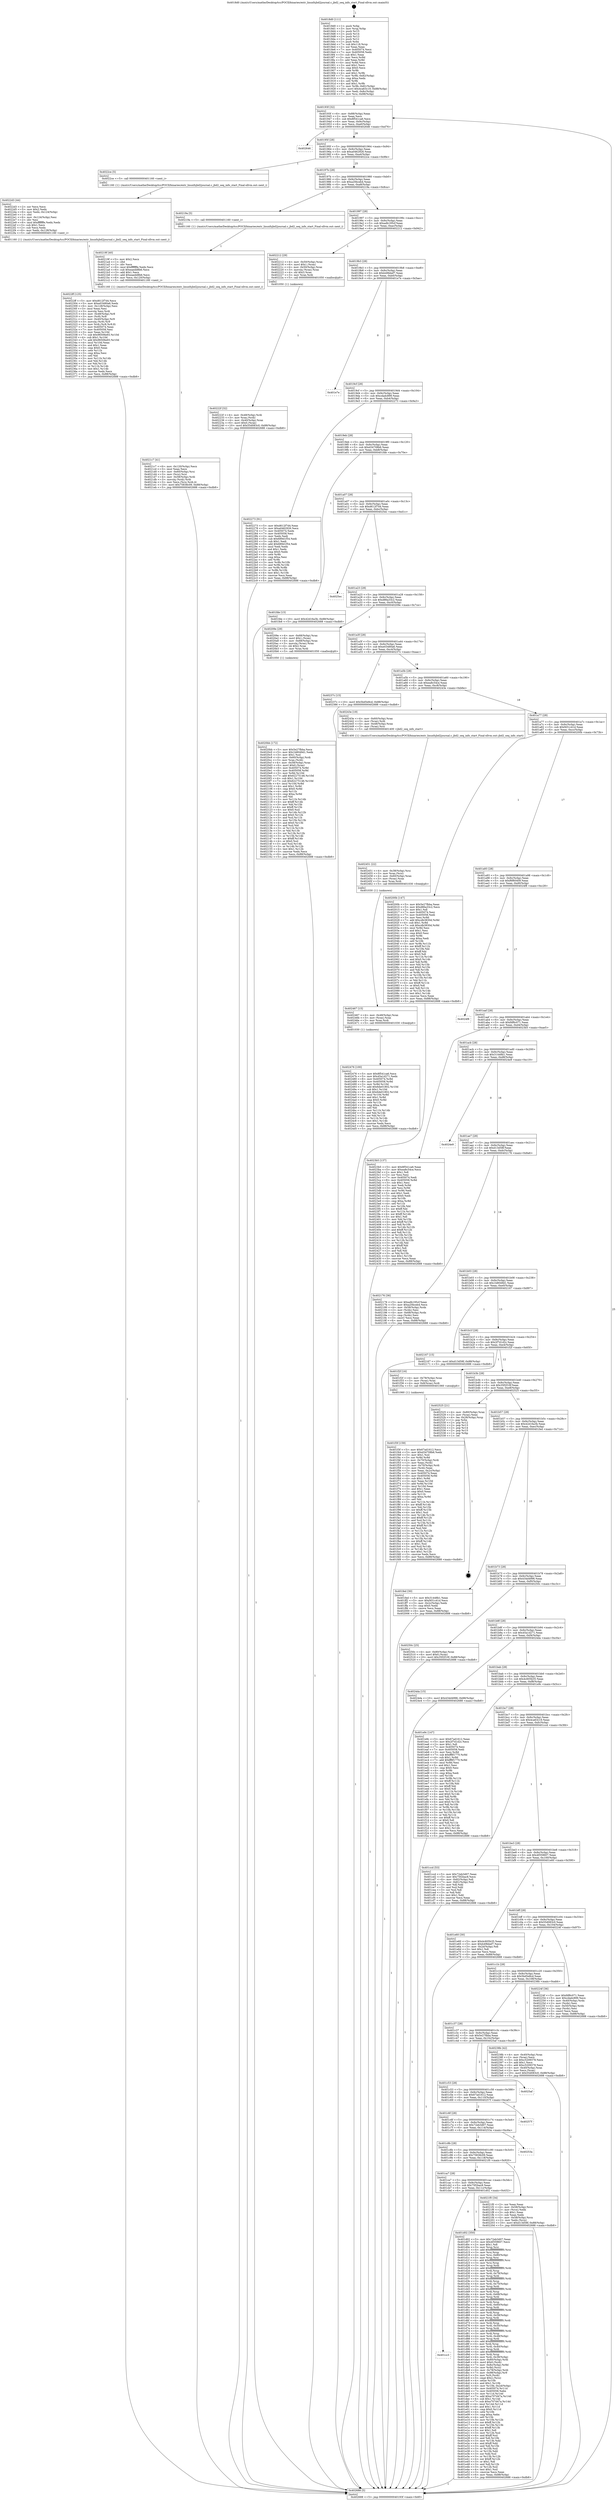 digraph "0x4018d0" {
  label = "0x4018d0 (/mnt/c/Users/mathe/Desktop/tcc/POCII/binaries/extr_linuxfsjbd2journal.c_jbd2_seq_info_start_Final-ollvm.out::main(0))"
  labelloc = "t"
  node[shape=record]

  Entry [label="",width=0.3,height=0.3,shape=circle,fillcolor=black,style=filled]
  "0x40193f" [label="{
     0x40193f [32]\l
     | [instrs]\l
     &nbsp;&nbsp;0x40193f \<+6\>: mov -0x88(%rbp),%eax\l
     &nbsp;&nbsp;0x401945 \<+2\>: mov %eax,%ecx\l
     &nbsp;&nbsp;0x401947 \<+6\>: sub $0x8f541ca6,%ecx\l
     &nbsp;&nbsp;0x40194d \<+6\>: mov %eax,-0x9c(%rbp)\l
     &nbsp;&nbsp;0x401953 \<+6\>: mov %ecx,-0xa0(%rbp)\l
     &nbsp;&nbsp;0x401959 \<+6\>: je 0000000000402646 \<main+0xd76\>\l
  }"]
  "0x402646" [label="{
     0x402646\l
  }", style=dashed]
  "0x40195f" [label="{
     0x40195f [28]\l
     | [instrs]\l
     &nbsp;&nbsp;0x40195f \<+5\>: jmp 0000000000401964 \<main+0x94\>\l
     &nbsp;&nbsp;0x401964 \<+6\>: mov -0x9c(%rbp),%eax\l
     &nbsp;&nbsp;0x40196a \<+5\>: sub $0xa0462926,%eax\l
     &nbsp;&nbsp;0x40196f \<+6\>: mov %eax,-0xa4(%rbp)\l
     &nbsp;&nbsp;0x401975 \<+6\>: je 00000000004022ce \<main+0x9fe\>\l
  }"]
  Exit [label="",width=0.3,height=0.3,shape=circle,fillcolor=black,style=filled,peripheries=2]
  "0x4022ce" [label="{
     0x4022ce [5]\l
     | [instrs]\l
     &nbsp;&nbsp;0x4022ce \<+5\>: call 0000000000401160 \<next_i\>\l
     | [calls]\l
     &nbsp;&nbsp;0x401160 \{1\} (/mnt/c/Users/mathe/Desktop/tcc/POCII/binaries/extr_linuxfsjbd2journal.c_jbd2_seq_info_start_Final-ollvm.out::next_i)\l
  }"]
  "0x40197b" [label="{
     0x40197b [28]\l
     | [instrs]\l
     &nbsp;&nbsp;0x40197b \<+5\>: jmp 0000000000401980 \<main+0xb0\>\l
     &nbsp;&nbsp;0x401980 \<+6\>: mov -0x9c(%rbp),%eax\l
     &nbsp;&nbsp;0x401986 \<+5\>: sub $0xa20bceb4,%eax\l
     &nbsp;&nbsp;0x40198b \<+6\>: mov %eax,-0xa8(%rbp)\l
     &nbsp;&nbsp;0x401991 \<+6\>: je 000000000040219a \<main+0x8ca\>\l
  }"]
  "0x402476" [label="{
     0x402476 [100]\l
     | [instrs]\l
     &nbsp;&nbsp;0x402476 \<+5\>: mov $0x8f541ca6,%ecx\l
     &nbsp;&nbsp;0x40247b \<+5\>: mov $0x45a1d271,%edx\l
     &nbsp;&nbsp;0x402480 \<+8\>: mov 0x405074,%r8d\l
     &nbsp;&nbsp;0x402488 \<+8\>: mov 0x405058,%r9d\l
     &nbsp;&nbsp;0x402490 \<+3\>: mov %r8d,%r10d\l
     &nbsp;&nbsp;0x402493 \<+7\>: add $0x6de01802,%r10d\l
     &nbsp;&nbsp;0x40249a \<+4\>: sub $0x1,%r10d\l
     &nbsp;&nbsp;0x40249e \<+7\>: sub $0x6de01802,%r10d\l
     &nbsp;&nbsp;0x4024a5 \<+4\>: imul %r10d,%r8d\l
     &nbsp;&nbsp;0x4024a9 \<+4\>: and $0x1,%r8d\l
     &nbsp;&nbsp;0x4024ad \<+4\>: cmp $0x0,%r8d\l
     &nbsp;&nbsp;0x4024b1 \<+4\>: sete %r11b\l
     &nbsp;&nbsp;0x4024b5 \<+4\>: cmp $0xa,%r9d\l
     &nbsp;&nbsp;0x4024b9 \<+3\>: setl %bl\l
     &nbsp;&nbsp;0x4024bc \<+3\>: mov %r11b,%r14b\l
     &nbsp;&nbsp;0x4024bf \<+3\>: and %bl,%r14b\l
     &nbsp;&nbsp;0x4024c2 \<+3\>: xor %bl,%r11b\l
     &nbsp;&nbsp;0x4024c5 \<+3\>: or %r11b,%r14b\l
     &nbsp;&nbsp;0x4024c8 \<+4\>: test $0x1,%r14b\l
     &nbsp;&nbsp;0x4024cc \<+3\>: cmovne %edx,%ecx\l
     &nbsp;&nbsp;0x4024cf \<+6\>: mov %ecx,-0x88(%rbp)\l
     &nbsp;&nbsp;0x4024d5 \<+5\>: jmp 0000000000402688 \<main+0xdb8\>\l
  }"]
  "0x40219a" [label="{
     0x40219a [5]\l
     | [instrs]\l
     &nbsp;&nbsp;0x40219a \<+5\>: call 0000000000401160 \<next_i\>\l
     | [calls]\l
     &nbsp;&nbsp;0x401160 \{1\} (/mnt/c/Users/mathe/Desktop/tcc/POCII/binaries/extr_linuxfsjbd2journal.c_jbd2_seq_info_start_Final-ollvm.out::next_i)\l
  }"]
  "0x401997" [label="{
     0x401997 [28]\l
     | [instrs]\l
     &nbsp;&nbsp;0x401997 \<+5\>: jmp 000000000040199c \<main+0xcc\>\l
     &nbsp;&nbsp;0x40199c \<+6\>: mov -0x9c(%rbp),%eax\l
     &nbsp;&nbsp;0x4019a2 \<+5\>: sub $0xadb195cf,%eax\l
     &nbsp;&nbsp;0x4019a7 \<+6\>: mov %eax,-0xac(%rbp)\l
     &nbsp;&nbsp;0x4019ad \<+6\>: je 0000000000402212 \<main+0x942\>\l
  }"]
  "0x402467" [label="{
     0x402467 [15]\l
     | [instrs]\l
     &nbsp;&nbsp;0x402467 \<+4\>: mov -0x48(%rbp),%rax\l
     &nbsp;&nbsp;0x40246b \<+3\>: mov (%rax),%rax\l
     &nbsp;&nbsp;0x40246e \<+3\>: mov %rax,%rdi\l
     &nbsp;&nbsp;0x402471 \<+5\>: call 0000000000401030 \<free@plt\>\l
     | [calls]\l
     &nbsp;&nbsp;0x401030 \{1\} (unknown)\l
  }"]
  "0x402212" [label="{
     0x402212 [29]\l
     | [instrs]\l
     &nbsp;&nbsp;0x402212 \<+4\>: mov -0x50(%rbp),%rax\l
     &nbsp;&nbsp;0x402216 \<+6\>: movl $0x1,(%rax)\l
     &nbsp;&nbsp;0x40221c \<+4\>: mov -0x50(%rbp),%rax\l
     &nbsp;&nbsp;0x402220 \<+3\>: movslq (%rax),%rax\l
     &nbsp;&nbsp;0x402223 \<+4\>: shl $0x3,%rax\l
     &nbsp;&nbsp;0x402227 \<+3\>: mov %rax,%rdi\l
     &nbsp;&nbsp;0x40222a \<+5\>: call 0000000000401050 \<malloc@plt\>\l
     | [calls]\l
     &nbsp;&nbsp;0x401050 \{1\} (unknown)\l
  }"]
  "0x4019b3" [label="{
     0x4019b3 [28]\l
     | [instrs]\l
     &nbsp;&nbsp;0x4019b3 \<+5\>: jmp 00000000004019b8 \<main+0xe8\>\l
     &nbsp;&nbsp;0x4019b8 \<+6\>: mov -0x9c(%rbp),%eax\l
     &nbsp;&nbsp;0x4019be \<+5\>: sub $0xb49bbef7,%eax\l
     &nbsp;&nbsp;0x4019c3 \<+6\>: mov %eax,-0xb0(%rbp)\l
     &nbsp;&nbsp;0x4019c9 \<+6\>: je 0000000000401e7e \<main+0x5ae\>\l
  }"]
  "0x402451" [label="{
     0x402451 [22]\l
     | [instrs]\l
     &nbsp;&nbsp;0x402451 \<+4\>: mov -0x38(%rbp),%rsi\l
     &nbsp;&nbsp;0x402455 \<+3\>: mov %rax,(%rsi)\l
     &nbsp;&nbsp;0x402458 \<+4\>: mov -0x60(%rbp),%rax\l
     &nbsp;&nbsp;0x40245c \<+3\>: mov (%rax),%rax\l
     &nbsp;&nbsp;0x40245f \<+3\>: mov %rax,%rdi\l
     &nbsp;&nbsp;0x402462 \<+5\>: call 0000000000401030 \<free@plt\>\l
     | [calls]\l
     &nbsp;&nbsp;0x401030 \{1\} (unknown)\l
  }"]
  "0x401e7e" [label="{
     0x401e7e\l
  }", style=dashed]
  "0x4019cf" [label="{
     0x4019cf [28]\l
     | [instrs]\l
     &nbsp;&nbsp;0x4019cf \<+5\>: jmp 00000000004019d4 \<main+0x104\>\l
     &nbsp;&nbsp;0x4019d4 \<+6\>: mov -0x9c(%rbp),%eax\l
     &nbsp;&nbsp;0x4019da \<+5\>: sub $0xcdadc899,%eax\l
     &nbsp;&nbsp;0x4019df \<+6\>: mov %eax,-0xb4(%rbp)\l
     &nbsp;&nbsp;0x4019e5 \<+6\>: je 0000000000402273 \<main+0x9a3\>\l
  }"]
  "0x4022ff" [label="{
     0x4022ff [125]\l
     | [instrs]\l
     &nbsp;&nbsp;0x4022ff \<+5\>: mov $0xd612f7d4,%ecx\l
     &nbsp;&nbsp;0x402304 \<+5\>: mov $0xe03480a6,%edx\l
     &nbsp;&nbsp;0x402309 \<+6\>: mov -0x128(%rbp),%esi\l
     &nbsp;&nbsp;0x40230f \<+3\>: imul %eax,%esi\l
     &nbsp;&nbsp;0x402312 \<+3\>: movslq %esi,%rdi\l
     &nbsp;&nbsp;0x402315 \<+4\>: mov -0x48(%rbp),%r8\l
     &nbsp;&nbsp;0x402319 \<+3\>: mov (%r8),%r8\l
     &nbsp;&nbsp;0x40231c \<+4\>: mov -0x40(%rbp),%r9\l
     &nbsp;&nbsp;0x402320 \<+3\>: movslq (%r9),%r9\l
     &nbsp;&nbsp;0x402323 \<+4\>: mov %rdi,(%r8,%r9,8)\l
     &nbsp;&nbsp;0x402327 \<+7\>: mov 0x405074,%eax\l
     &nbsp;&nbsp;0x40232e \<+7\>: mov 0x405058,%esi\l
     &nbsp;&nbsp;0x402335 \<+3\>: mov %eax,%r10d\l
     &nbsp;&nbsp;0x402338 \<+7\>: sub $0x96506e93,%r10d\l
     &nbsp;&nbsp;0x40233f \<+4\>: sub $0x1,%r10d\l
     &nbsp;&nbsp;0x402343 \<+7\>: add $0x96506e93,%r10d\l
     &nbsp;&nbsp;0x40234a \<+4\>: imul %r10d,%eax\l
     &nbsp;&nbsp;0x40234e \<+3\>: and $0x1,%eax\l
     &nbsp;&nbsp;0x402351 \<+3\>: cmp $0x0,%eax\l
     &nbsp;&nbsp;0x402354 \<+4\>: sete %r11b\l
     &nbsp;&nbsp;0x402358 \<+3\>: cmp $0xa,%esi\l
     &nbsp;&nbsp;0x40235b \<+3\>: setl %bl\l
     &nbsp;&nbsp;0x40235e \<+3\>: mov %r11b,%r14b\l
     &nbsp;&nbsp;0x402361 \<+3\>: and %bl,%r14b\l
     &nbsp;&nbsp;0x402364 \<+3\>: xor %bl,%r11b\l
     &nbsp;&nbsp;0x402367 \<+3\>: or %r11b,%r14b\l
     &nbsp;&nbsp;0x40236a \<+4\>: test $0x1,%r14b\l
     &nbsp;&nbsp;0x40236e \<+3\>: cmovne %edx,%ecx\l
     &nbsp;&nbsp;0x402371 \<+6\>: mov %ecx,-0x88(%rbp)\l
     &nbsp;&nbsp;0x402377 \<+5\>: jmp 0000000000402688 \<main+0xdb8\>\l
  }"]
  "0x402273" [label="{
     0x402273 [91]\l
     | [instrs]\l
     &nbsp;&nbsp;0x402273 \<+5\>: mov $0xd612f7d4,%eax\l
     &nbsp;&nbsp;0x402278 \<+5\>: mov $0xa0462926,%ecx\l
     &nbsp;&nbsp;0x40227d \<+7\>: mov 0x405074,%edx\l
     &nbsp;&nbsp;0x402284 \<+7\>: mov 0x405058,%esi\l
     &nbsp;&nbsp;0x40228b \<+2\>: mov %edx,%edi\l
     &nbsp;&nbsp;0x40228d \<+6\>: sub $0x689d1f54,%edi\l
     &nbsp;&nbsp;0x402293 \<+3\>: sub $0x1,%edi\l
     &nbsp;&nbsp;0x402296 \<+6\>: add $0x689d1f54,%edi\l
     &nbsp;&nbsp;0x40229c \<+3\>: imul %edi,%edx\l
     &nbsp;&nbsp;0x40229f \<+3\>: and $0x1,%edx\l
     &nbsp;&nbsp;0x4022a2 \<+3\>: cmp $0x0,%edx\l
     &nbsp;&nbsp;0x4022a5 \<+4\>: sete %r8b\l
     &nbsp;&nbsp;0x4022a9 \<+3\>: cmp $0xa,%esi\l
     &nbsp;&nbsp;0x4022ac \<+4\>: setl %r9b\l
     &nbsp;&nbsp;0x4022b0 \<+3\>: mov %r8b,%r10b\l
     &nbsp;&nbsp;0x4022b3 \<+3\>: and %r9b,%r10b\l
     &nbsp;&nbsp;0x4022b6 \<+3\>: xor %r9b,%r8b\l
     &nbsp;&nbsp;0x4022b9 \<+3\>: or %r8b,%r10b\l
     &nbsp;&nbsp;0x4022bc \<+4\>: test $0x1,%r10b\l
     &nbsp;&nbsp;0x4022c0 \<+3\>: cmovne %ecx,%eax\l
     &nbsp;&nbsp;0x4022c3 \<+6\>: mov %eax,-0x88(%rbp)\l
     &nbsp;&nbsp;0x4022c9 \<+5\>: jmp 0000000000402688 \<main+0xdb8\>\l
  }"]
  "0x4019eb" [label="{
     0x4019eb [28]\l
     | [instrs]\l
     &nbsp;&nbsp;0x4019eb \<+5\>: jmp 00000000004019f0 \<main+0x120\>\l
     &nbsp;&nbsp;0x4019f0 \<+6\>: mov -0x9c(%rbp),%eax\l
     &nbsp;&nbsp;0x4019f6 \<+5\>: sub $0xd34708b6,%eax\l
     &nbsp;&nbsp;0x4019fb \<+6\>: mov %eax,-0xb8(%rbp)\l
     &nbsp;&nbsp;0x401a01 \<+6\>: je 0000000000401fde \<main+0x70e\>\l
  }"]
  "0x4022d3" [label="{
     0x4022d3 [44]\l
     | [instrs]\l
     &nbsp;&nbsp;0x4022d3 \<+2\>: xor %ecx,%ecx\l
     &nbsp;&nbsp;0x4022d5 \<+5\>: mov $0x2,%edx\l
     &nbsp;&nbsp;0x4022da \<+6\>: mov %edx,-0x124(%rbp)\l
     &nbsp;&nbsp;0x4022e0 \<+1\>: cltd\l
     &nbsp;&nbsp;0x4022e1 \<+6\>: mov -0x124(%rbp),%esi\l
     &nbsp;&nbsp;0x4022e7 \<+2\>: idiv %esi\l
     &nbsp;&nbsp;0x4022e9 \<+6\>: imul $0xfffffffe,%edx,%edx\l
     &nbsp;&nbsp;0x4022ef \<+3\>: sub $0x1,%ecx\l
     &nbsp;&nbsp;0x4022f2 \<+2\>: sub %ecx,%edx\l
     &nbsp;&nbsp;0x4022f4 \<+6\>: mov %edx,-0x128(%rbp)\l
     &nbsp;&nbsp;0x4022fa \<+5\>: call 0000000000401160 \<next_i\>\l
     | [calls]\l
     &nbsp;&nbsp;0x401160 \{1\} (/mnt/c/Users/mathe/Desktop/tcc/POCII/binaries/extr_linuxfsjbd2journal.c_jbd2_seq_info_start_Final-ollvm.out::next_i)\l
  }"]
  "0x401fde" [label="{
     0x401fde [15]\l
     | [instrs]\l
     &nbsp;&nbsp;0x401fde \<+10\>: movl $0x42d16a3b,-0x88(%rbp)\l
     &nbsp;&nbsp;0x401fe8 \<+5\>: jmp 0000000000402688 \<main+0xdb8\>\l
  }"]
  "0x401a07" [label="{
     0x401a07 [28]\l
     | [instrs]\l
     &nbsp;&nbsp;0x401a07 \<+5\>: jmp 0000000000401a0c \<main+0x13c\>\l
     &nbsp;&nbsp;0x401a0c \<+6\>: mov -0x9c(%rbp),%eax\l
     &nbsp;&nbsp;0x401a12 \<+5\>: sub $0xd612f7d4,%eax\l
     &nbsp;&nbsp;0x401a17 \<+6\>: mov %eax,-0xbc(%rbp)\l
     &nbsp;&nbsp;0x401a1d \<+6\>: je 00000000004025ec \<main+0xd1c\>\l
  }"]
  "0x40222f" [label="{
     0x40222f [32]\l
     | [instrs]\l
     &nbsp;&nbsp;0x40222f \<+4\>: mov -0x48(%rbp),%rdi\l
     &nbsp;&nbsp;0x402233 \<+3\>: mov %rax,(%rdi)\l
     &nbsp;&nbsp;0x402236 \<+4\>: mov -0x40(%rbp),%rax\l
     &nbsp;&nbsp;0x40223a \<+6\>: movl $0x0,(%rax)\l
     &nbsp;&nbsp;0x402240 \<+10\>: movl $0x55d083c0,-0x88(%rbp)\l
     &nbsp;&nbsp;0x40224a \<+5\>: jmp 0000000000402688 \<main+0xdb8\>\l
  }"]
  "0x4025ec" [label="{
     0x4025ec\l
  }", style=dashed]
  "0x401a23" [label="{
     0x401a23 [28]\l
     | [instrs]\l
     &nbsp;&nbsp;0x401a23 \<+5\>: jmp 0000000000401a28 \<main+0x158\>\l
     &nbsp;&nbsp;0x401a28 \<+6\>: mov -0x9c(%rbp),%eax\l
     &nbsp;&nbsp;0x401a2e \<+5\>: sub $0xd86a33c2,%eax\l
     &nbsp;&nbsp;0x401a33 \<+6\>: mov %eax,-0xc0(%rbp)\l
     &nbsp;&nbsp;0x401a39 \<+6\>: je 000000000040209e \<main+0x7ce\>\l
  }"]
  "0x4021c7" [label="{
     0x4021c7 [41]\l
     | [instrs]\l
     &nbsp;&nbsp;0x4021c7 \<+6\>: mov -0x120(%rbp),%ecx\l
     &nbsp;&nbsp;0x4021cd \<+3\>: imul %eax,%ecx\l
     &nbsp;&nbsp;0x4021d0 \<+4\>: mov -0x60(%rbp),%rsi\l
     &nbsp;&nbsp;0x4021d4 \<+3\>: mov (%rsi),%rsi\l
     &nbsp;&nbsp;0x4021d7 \<+4\>: mov -0x58(%rbp),%rdi\l
     &nbsp;&nbsp;0x4021db \<+3\>: movslq (%rdi),%rdi\l
     &nbsp;&nbsp;0x4021de \<+3\>: mov %ecx,(%rsi,%rdi,4)\l
     &nbsp;&nbsp;0x4021e1 \<+10\>: movl $0x75838c09,-0x88(%rbp)\l
     &nbsp;&nbsp;0x4021eb \<+5\>: jmp 0000000000402688 \<main+0xdb8\>\l
  }"]
  "0x40209e" [label="{
     0x40209e [29]\l
     | [instrs]\l
     &nbsp;&nbsp;0x40209e \<+4\>: mov -0x68(%rbp),%rax\l
     &nbsp;&nbsp;0x4020a2 \<+6\>: movl $0x1,(%rax)\l
     &nbsp;&nbsp;0x4020a8 \<+4\>: mov -0x68(%rbp),%rax\l
     &nbsp;&nbsp;0x4020ac \<+3\>: movslq (%rax),%rax\l
     &nbsp;&nbsp;0x4020af \<+4\>: shl $0x2,%rax\l
     &nbsp;&nbsp;0x4020b3 \<+3\>: mov %rax,%rdi\l
     &nbsp;&nbsp;0x4020b6 \<+5\>: call 0000000000401050 \<malloc@plt\>\l
     | [calls]\l
     &nbsp;&nbsp;0x401050 \{1\} (unknown)\l
  }"]
  "0x401a3f" [label="{
     0x401a3f [28]\l
     | [instrs]\l
     &nbsp;&nbsp;0x401a3f \<+5\>: jmp 0000000000401a44 \<main+0x174\>\l
     &nbsp;&nbsp;0x401a44 \<+6\>: mov -0x9c(%rbp),%eax\l
     &nbsp;&nbsp;0x401a4a \<+5\>: sub $0xe03480a6,%eax\l
     &nbsp;&nbsp;0x401a4f \<+6\>: mov %eax,-0xc4(%rbp)\l
     &nbsp;&nbsp;0x401a55 \<+6\>: je 000000000040237c \<main+0xaac\>\l
  }"]
  "0x40219f" [label="{
     0x40219f [40]\l
     | [instrs]\l
     &nbsp;&nbsp;0x40219f \<+5\>: mov $0x2,%ecx\l
     &nbsp;&nbsp;0x4021a4 \<+1\>: cltd\l
     &nbsp;&nbsp;0x4021a5 \<+2\>: idiv %ecx\l
     &nbsp;&nbsp;0x4021a7 \<+6\>: imul $0xfffffffe,%edx,%ecx\l
     &nbsp;&nbsp;0x4021ad \<+6\>: sub $0xeaedd8b6,%ecx\l
     &nbsp;&nbsp;0x4021b3 \<+3\>: add $0x1,%ecx\l
     &nbsp;&nbsp;0x4021b6 \<+6\>: add $0xeaedd8b6,%ecx\l
     &nbsp;&nbsp;0x4021bc \<+6\>: mov %ecx,-0x120(%rbp)\l
     &nbsp;&nbsp;0x4021c2 \<+5\>: call 0000000000401160 \<next_i\>\l
     | [calls]\l
     &nbsp;&nbsp;0x401160 \{1\} (/mnt/c/Users/mathe/Desktop/tcc/POCII/binaries/extr_linuxfsjbd2journal.c_jbd2_seq_info_start_Final-ollvm.out::next_i)\l
  }"]
  "0x40237c" [label="{
     0x40237c [15]\l
     | [instrs]\l
     &nbsp;&nbsp;0x40237c \<+10\>: movl $0x5bd5e8cd,-0x88(%rbp)\l
     &nbsp;&nbsp;0x402386 \<+5\>: jmp 0000000000402688 \<main+0xdb8\>\l
  }"]
  "0x401a5b" [label="{
     0x401a5b [28]\l
     | [instrs]\l
     &nbsp;&nbsp;0x401a5b \<+5\>: jmp 0000000000401a60 \<main+0x190\>\l
     &nbsp;&nbsp;0x401a60 \<+6\>: mov -0x9c(%rbp),%eax\l
     &nbsp;&nbsp;0x401a66 \<+5\>: sub $0xea8c54ce,%eax\l
     &nbsp;&nbsp;0x401a6b \<+6\>: mov %eax,-0xc8(%rbp)\l
     &nbsp;&nbsp;0x401a71 \<+6\>: je 000000000040243e \<main+0xb6e\>\l
  }"]
  "0x4020bb" [label="{
     0x4020bb [172]\l
     | [instrs]\l
     &nbsp;&nbsp;0x4020bb \<+5\>: mov $0x5e27fbba,%ecx\l
     &nbsp;&nbsp;0x4020c0 \<+5\>: mov $0x1b8049d1,%edx\l
     &nbsp;&nbsp;0x4020c5 \<+3\>: mov $0x1,%sil\l
     &nbsp;&nbsp;0x4020c8 \<+4\>: mov -0x60(%rbp),%rdi\l
     &nbsp;&nbsp;0x4020cc \<+3\>: mov %rax,(%rdi)\l
     &nbsp;&nbsp;0x4020cf \<+4\>: mov -0x58(%rbp),%rax\l
     &nbsp;&nbsp;0x4020d3 \<+6\>: movl $0x0,(%rax)\l
     &nbsp;&nbsp;0x4020d9 \<+8\>: mov 0x405074,%r8d\l
     &nbsp;&nbsp;0x4020e1 \<+8\>: mov 0x405058,%r9d\l
     &nbsp;&nbsp;0x4020e9 \<+3\>: mov %r8d,%r10d\l
     &nbsp;&nbsp;0x4020ec \<+7\>: add $0x62275146,%r10d\l
     &nbsp;&nbsp;0x4020f3 \<+4\>: sub $0x1,%r10d\l
     &nbsp;&nbsp;0x4020f7 \<+7\>: sub $0x62275146,%r10d\l
     &nbsp;&nbsp;0x4020fe \<+4\>: imul %r10d,%r8d\l
     &nbsp;&nbsp;0x402102 \<+4\>: and $0x1,%r8d\l
     &nbsp;&nbsp;0x402106 \<+4\>: cmp $0x0,%r8d\l
     &nbsp;&nbsp;0x40210a \<+4\>: sete %r11b\l
     &nbsp;&nbsp;0x40210e \<+4\>: cmp $0xa,%r9d\l
     &nbsp;&nbsp;0x402112 \<+3\>: setl %bl\l
     &nbsp;&nbsp;0x402115 \<+3\>: mov %r11b,%r14b\l
     &nbsp;&nbsp;0x402118 \<+4\>: xor $0xff,%r14b\l
     &nbsp;&nbsp;0x40211c \<+3\>: mov %bl,%r15b\l
     &nbsp;&nbsp;0x40211f \<+4\>: xor $0xff,%r15b\l
     &nbsp;&nbsp;0x402123 \<+4\>: xor $0x0,%sil\l
     &nbsp;&nbsp;0x402127 \<+3\>: mov %r14b,%r12b\l
     &nbsp;&nbsp;0x40212a \<+4\>: and $0x0,%r12b\l
     &nbsp;&nbsp;0x40212e \<+3\>: and %sil,%r11b\l
     &nbsp;&nbsp;0x402131 \<+3\>: mov %r15b,%r13b\l
     &nbsp;&nbsp;0x402134 \<+4\>: and $0x0,%r13b\l
     &nbsp;&nbsp;0x402138 \<+3\>: and %sil,%bl\l
     &nbsp;&nbsp;0x40213b \<+3\>: or %r11b,%r12b\l
     &nbsp;&nbsp;0x40213e \<+3\>: or %bl,%r13b\l
     &nbsp;&nbsp;0x402141 \<+3\>: xor %r13b,%r12b\l
     &nbsp;&nbsp;0x402144 \<+3\>: or %r15b,%r14b\l
     &nbsp;&nbsp;0x402147 \<+4\>: xor $0xff,%r14b\l
     &nbsp;&nbsp;0x40214b \<+4\>: or $0x0,%sil\l
     &nbsp;&nbsp;0x40214f \<+3\>: and %sil,%r14b\l
     &nbsp;&nbsp;0x402152 \<+3\>: or %r14b,%r12b\l
     &nbsp;&nbsp;0x402155 \<+4\>: test $0x1,%r12b\l
     &nbsp;&nbsp;0x402159 \<+3\>: cmovne %edx,%ecx\l
     &nbsp;&nbsp;0x40215c \<+6\>: mov %ecx,-0x88(%rbp)\l
     &nbsp;&nbsp;0x402162 \<+5\>: jmp 0000000000402688 \<main+0xdb8\>\l
  }"]
  "0x40243e" [label="{
     0x40243e [19]\l
     | [instrs]\l
     &nbsp;&nbsp;0x40243e \<+4\>: mov -0x60(%rbp),%rax\l
     &nbsp;&nbsp;0x402442 \<+3\>: mov (%rax),%rdi\l
     &nbsp;&nbsp;0x402445 \<+4\>: mov -0x48(%rbp),%rax\l
     &nbsp;&nbsp;0x402449 \<+3\>: mov (%rax),%rsi\l
     &nbsp;&nbsp;0x40244c \<+5\>: call 0000000000401400 \<jbd2_seq_info_start\>\l
     | [calls]\l
     &nbsp;&nbsp;0x401400 \{1\} (/mnt/c/Users/mathe/Desktop/tcc/POCII/binaries/extr_linuxfsjbd2journal.c_jbd2_seq_info_start_Final-ollvm.out::jbd2_seq_info_start)\l
  }"]
  "0x401a77" [label="{
     0x401a77 [28]\l
     | [instrs]\l
     &nbsp;&nbsp;0x401a77 \<+5\>: jmp 0000000000401a7c \<main+0x1ac\>\l
     &nbsp;&nbsp;0x401a7c \<+6\>: mov -0x9c(%rbp),%eax\l
     &nbsp;&nbsp;0x401a82 \<+5\>: sub $0xf451c41d,%eax\l
     &nbsp;&nbsp;0x401a87 \<+6\>: mov %eax,-0xcc(%rbp)\l
     &nbsp;&nbsp;0x401a8d \<+6\>: je 000000000040200b \<main+0x73b\>\l
  }"]
  "0x401f3f" [label="{
     0x401f3f [159]\l
     | [instrs]\l
     &nbsp;&nbsp;0x401f3f \<+5\>: mov $0x67ad1612,%ecx\l
     &nbsp;&nbsp;0x401f44 \<+5\>: mov $0xd34708b6,%edx\l
     &nbsp;&nbsp;0x401f49 \<+3\>: mov $0x1,%sil\l
     &nbsp;&nbsp;0x401f4c \<+3\>: xor %r8d,%r8d\l
     &nbsp;&nbsp;0x401f4f \<+4\>: mov -0x70(%rbp),%rdi\l
     &nbsp;&nbsp;0x401f53 \<+2\>: mov %eax,(%rdi)\l
     &nbsp;&nbsp;0x401f55 \<+4\>: mov -0x70(%rbp),%rdi\l
     &nbsp;&nbsp;0x401f59 \<+2\>: mov (%rdi),%eax\l
     &nbsp;&nbsp;0x401f5b \<+3\>: mov %eax,-0x2c(%rbp)\l
     &nbsp;&nbsp;0x401f5e \<+7\>: mov 0x405074,%eax\l
     &nbsp;&nbsp;0x401f65 \<+8\>: mov 0x405058,%r9d\l
     &nbsp;&nbsp;0x401f6d \<+4\>: sub $0x1,%r8d\l
     &nbsp;&nbsp;0x401f71 \<+3\>: mov %eax,%r10d\l
     &nbsp;&nbsp;0x401f74 \<+3\>: add %r8d,%r10d\l
     &nbsp;&nbsp;0x401f77 \<+4\>: imul %r10d,%eax\l
     &nbsp;&nbsp;0x401f7b \<+3\>: and $0x1,%eax\l
     &nbsp;&nbsp;0x401f7e \<+3\>: cmp $0x0,%eax\l
     &nbsp;&nbsp;0x401f81 \<+4\>: sete %r11b\l
     &nbsp;&nbsp;0x401f85 \<+4\>: cmp $0xa,%r9d\l
     &nbsp;&nbsp;0x401f89 \<+3\>: setl %bl\l
     &nbsp;&nbsp;0x401f8c \<+3\>: mov %r11b,%r14b\l
     &nbsp;&nbsp;0x401f8f \<+4\>: xor $0xff,%r14b\l
     &nbsp;&nbsp;0x401f93 \<+3\>: mov %bl,%r15b\l
     &nbsp;&nbsp;0x401f96 \<+4\>: xor $0xff,%r15b\l
     &nbsp;&nbsp;0x401f9a \<+4\>: xor $0x1,%sil\l
     &nbsp;&nbsp;0x401f9e \<+3\>: mov %r14b,%r12b\l
     &nbsp;&nbsp;0x401fa1 \<+4\>: and $0xff,%r12b\l
     &nbsp;&nbsp;0x401fa5 \<+3\>: and %sil,%r11b\l
     &nbsp;&nbsp;0x401fa8 \<+3\>: mov %r15b,%r13b\l
     &nbsp;&nbsp;0x401fab \<+4\>: and $0xff,%r13b\l
     &nbsp;&nbsp;0x401faf \<+3\>: and %sil,%bl\l
     &nbsp;&nbsp;0x401fb2 \<+3\>: or %r11b,%r12b\l
     &nbsp;&nbsp;0x401fb5 \<+3\>: or %bl,%r13b\l
     &nbsp;&nbsp;0x401fb8 \<+3\>: xor %r13b,%r12b\l
     &nbsp;&nbsp;0x401fbb \<+3\>: or %r15b,%r14b\l
     &nbsp;&nbsp;0x401fbe \<+4\>: xor $0xff,%r14b\l
     &nbsp;&nbsp;0x401fc2 \<+4\>: or $0x1,%sil\l
     &nbsp;&nbsp;0x401fc6 \<+3\>: and %sil,%r14b\l
     &nbsp;&nbsp;0x401fc9 \<+3\>: or %r14b,%r12b\l
     &nbsp;&nbsp;0x401fcc \<+4\>: test $0x1,%r12b\l
     &nbsp;&nbsp;0x401fd0 \<+3\>: cmovne %edx,%ecx\l
     &nbsp;&nbsp;0x401fd3 \<+6\>: mov %ecx,-0x88(%rbp)\l
     &nbsp;&nbsp;0x401fd9 \<+5\>: jmp 0000000000402688 \<main+0xdb8\>\l
  }"]
  "0x40200b" [label="{
     0x40200b [147]\l
     | [instrs]\l
     &nbsp;&nbsp;0x40200b \<+5\>: mov $0x5e27fbba,%eax\l
     &nbsp;&nbsp;0x402010 \<+5\>: mov $0xd86a33c2,%ecx\l
     &nbsp;&nbsp;0x402015 \<+2\>: mov $0x1,%dl\l
     &nbsp;&nbsp;0x402017 \<+7\>: mov 0x405074,%esi\l
     &nbsp;&nbsp;0x40201e \<+7\>: mov 0x405058,%edi\l
     &nbsp;&nbsp;0x402025 \<+3\>: mov %esi,%r8d\l
     &nbsp;&nbsp;0x402028 \<+7\>: add $0xcdb3830d,%r8d\l
     &nbsp;&nbsp;0x40202f \<+4\>: sub $0x1,%r8d\l
     &nbsp;&nbsp;0x402033 \<+7\>: sub $0xcdb3830d,%r8d\l
     &nbsp;&nbsp;0x40203a \<+4\>: imul %r8d,%esi\l
     &nbsp;&nbsp;0x40203e \<+3\>: and $0x1,%esi\l
     &nbsp;&nbsp;0x402041 \<+3\>: cmp $0x0,%esi\l
     &nbsp;&nbsp;0x402044 \<+4\>: sete %r9b\l
     &nbsp;&nbsp;0x402048 \<+3\>: cmp $0xa,%edi\l
     &nbsp;&nbsp;0x40204b \<+4\>: setl %r10b\l
     &nbsp;&nbsp;0x40204f \<+3\>: mov %r9b,%r11b\l
     &nbsp;&nbsp;0x402052 \<+4\>: xor $0xff,%r11b\l
     &nbsp;&nbsp;0x402056 \<+3\>: mov %r10b,%bl\l
     &nbsp;&nbsp;0x402059 \<+3\>: xor $0xff,%bl\l
     &nbsp;&nbsp;0x40205c \<+3\>: xor $0x0,%dl\l
     &nbsp;&nbsp;0x40205f \<+3\>: mov %r11b,%r14b\l
     &nbsp;&nbsp;0x402062 \<+4\>: and $0x0,%r14b\l
     &nbsp;&nbsp;0x402066 \<+3\>: and %dl,%r9b\l
     &nbsp;&nbsp;0x402069 \<+3\>: mov %bl,%r15b\l
     &nbsp;&nbsp;0x40206c \<+4\>: and $0x0,%r15b\l
     &nbsp;&nbsp;0x402070 \<+3\>: and %dl,%r10b\l
     &nbsp;&nbsp;0x402073 \<+3\>: or %r9b,%r14b\l
     &nbsp;&nbsp;0x402076 \<+3\>: or %r10b,%r15b\l
     &nbsp;&nbsp;0x402079 \<+3\>: xor %r15b,%r14b\l
     &nbsp;&nbsp;0x40207c \<+3\>: or %bl,%r11b\l
     &nbsp;&nbsp;0x40207f \<+4\>: xor $0xff,%r11b\l
     &nbsp;&nbsp;0x402083 \<+3\>: or $0x0,%dl\l
     &nbsp;&nbsp;0x402086 \<+3\>: and %dl,%r11b\l
     &nbsp;&nbsp;0x402089 \<+3\>: or %r11b,%r14b\l
     &nbsp;&nbsp;0x40208c \<+4\>: test $0x1,%r14b\l
     &nbsp;&nbsp;0x402090 \<+3\>: cmovne %ecx,%eax\l
     &nbsp;&nbsp;0x402093 \<+6\>: mov %eax,-0x88(%rbp)\l
     &nbsp;&nbsp;0x402099 \<+5\>: jmp 0000000000402688 \<main+0xdb8\>\l
  }"]
  "0x401a93" [label="{
     0x401a93 [28]\l
     | [instrs]\l
     &nbsp;&nbsp;0x401a93 \<+5\>: jmp 0000000000401a98 \<main+0x1c8\>\l
     &nbsp;&nbsp;0x401a98 \<+6\>: mov -0x9c(%rbp),%eax\l
     &nbsp;&nbsp;0x401a9e \<+5\>: sub $0xf6f60409,%eax\l
     &nbsp;&nbsp;0x401aa3 \<+6\>: mov %eax,-0xd0(%rbp)\l
     &nbsp;&nbsp;0x401aa9 \<+6\>: je 00000000004024f8 \<main+0xc28\>\l
  }"]
  "0x401cc3" [label="{
     0x401cc3\l
  }", style=dashed]
  "0x4024f8" [label="{
     0x4024f8\l
  }", style=dashed]
  "0x401aaf" [label="{
     0x401aaf [28]\l
     | [instrs]\l
     &nbsp;&nbsp;0x401aaf \<+5\>: jmp 0000000000401ab4 \<main+0x1e4\>\l
     &nbsp;&nbsp;0x401ab4 \<+6\>: mov -0x9c(%rbp),%eax\l
     &nbsp;&nbsp;0x401aba \<+5\>: sub $0xfdf6c071,%eax\l
     &nbsp;&nbsp;0x401abf \<+6\>: mov %eax,-0xd4(%rbp)\l
     &nbsp;&nbsp;0x401ac5 \<+6\>: je 00000000004023b5 \<main+0xae5\>\l
  }"]
  "0x401d02" [label="{
     0x401d02 [350]\l
     | [instrs]\l
     &nbsp;&nbsp;0x401d02 \<+5\>: mov $0x72eb3d07,%eax\l
     &nbsp;&nbsp;0x401d07 \<+5\>: mov $0x4f359607,%ecx\l
     &nbsp;&nbsp;0x401d0c \<+2\>: mov $0x1,%dl\l
     &nbsp;&nbsp;0x401d0e \<+3\>: mov %rsp,%rsi\l
     &nbsp;&nbsp;0x401d11 \<+4\>: add $0xfffffffffffffff0,%rsi\l
     &nbsp;&nbsp;0x401d15 \<+3\>: mov %rsi,%rsp\l
     &nbsp;&nbsp;0x401d18 \<+4\>: mov %rsi,-0x80(%rbp)\l
     &nbsp;&nbsp;0x401d1c \<+3\>: mov %rsp,%rsi\l
     &nbsp;&nbsp;0x401d1f \<+4\>: add $0xfffffffffffffff0,%rsi\l
     &nbsp;&nbsp;0x401d23 \<+3\>: mov %rsi,%rsp\l
     &nbsp;&nbsp;0x401d26 \<+3\>: mov %rsp,%rdi\l
     &nbsp;&nbsp;0x401d29 \<+4\>: add $0xfffffffffffffff0,%rdi\l
     &nbsp;&nbsp;0x401d2d \<+3\>: mov %rdi,%rsp\l
     &nbsp;&nbsp;0x401d30 \<+4\>: mov %rdi,-0x78(%rbp)\l
     &nbsp;&nbsp;0x401d34 \<+3\>: mov %rsp,%rdi\l
     &nbsp;&nbsp;0x401d37 \<+4\>: add $0xfffffffffffffff0,%rdi\l
     &nbsp;&nbsp;0x401d3b \<+3\>: mov %rdi,%rsp\l
     &nbsp;&nbsp;0x401d3e \<+4\>: mov %rdi,-0x70(%rbp)\l
     &nbsp;&nbsp;0x401d42 \<+3\>: mov %rsp,%rdi\l
     &nbsp;&nbsp;0x401d45 \<+4\>: add $0xfffffffffffffff0,%rdi\l
     &nbsp;&nbsp;0x401d49 \<+3\>: mov %rdi,%rsp\l
     &nbsp;&nbsp;0x401d4c \<+4\>: mov %rdi,-0x68(%rbp)\l
     &nbsp;&nbsp;0x401d50 \<+3\>: mov %rsp,%rdi\l
     &nbsp;&nbsp;0x401d53 \<+4\>: add $0xfffffffffffffff0,%rdi\l
     &nbsp;&nbsp;0x401d57 \<+3\>: mov %rdi,%rsp\l
     &nbsp;&nbsp;0x401d5a \<+4\>: mov %rdi,-0x60(%rbp)\l
     &nbsp;&nbsp;0x401d5e \<+3\>: mov %rsp,%rdi\l
     &nbsp;&nbsp;0x401d61 \<+4\>: add $0xfffffffffffffff0,%rdi\l
     &nbsp;&nbsp;0x401d65 \<+3\>: mov %rdi,%rsp\l
     &nbsp;&nbsp;0x401d68 \<+4\>: mov %rdi,-0x58(%rbp)\l
     &nbsp;&nbsp;0x401d6c \<+3\>: mov %rsp,%rdi\l
     &nbsp;&nbsp;0x401d6f \<+4\>: add $0xfffffffffffffff0,%rdi\l
     &nbsp;&nbsp;0x401d73 \<+3\>: mov %rdi,%rsp\l
     &nbsp;&nbsp;0x401d76 \<+4\>: mov %rdi,-0x50(%rbp)\l
     &nbsp;&nbsp;0x401d7a \<+3\>: mov %rsp,%rdi\l
     &nbsp;&nbsp;0x401d7d \<+4\>: add $0xfffffffffffffff0,%rdi\l
     &nbsp;&nbsp;0x401d81 \<+3\>: mov %rdi,%rsp\l
     &nbsp;&nbsp;0x401d84 \<+4\>: mov %rdi,-0x48(%rbp)\l
     &nbsp;&nbsp;0x401d88 \<+3\>: mov %rsp,%rdi\l
     &nbsp;&nbsp;0x401d8b \<+4\>: add $0xfffffffffffffff0,%rdi\l
     &nbsp;&nbsp;0x401d8f \<+3\>: mov %rdi,%rsp\l
     &nbsp;&nbsp;0x401d92 \<+4\>: mov %rdi,-0x40(%rbp)\l
     &nbsp;&nbsp;0x401d96 \<+3\>: mov %rsp,%rdi\l
     &nbsp;&nbsp;0x401d99 \<+4\>: add $0xfffffffffffffff0,%rdi\l
     &nbsp;&nbsp;0x401d9d \<+3\>: mov %rdi,%rsp\l
     &nbsp;&nbsp;0x401da0 \<+4\>: mov %rdi,-0x38(%rbp)\l
     &nbsp;&nbsp;0x401da4 \<+4\>: mov -0x80(%rbp),%rdi\l
     &nbsp;&nbsp;0x401da8 \<+6\>: movl $0x0,(%rdi)\l
     &nbsp;&nbsp;0x401dae \<+7\>: mov -0x8c(%rbp),%r8d\l
     &nbsp;&nbsp;0x401db5 \<+3\>: mov %r8d,(%rsi)\l
     &nbsp;&nbsp;0x401db8 \<+4\>: mov -0x78(%rbp),%rdi\l
     &nbsp;&nbsp;0x401dbc \<+7\>: mov -0x98(%rbp),%r9\l
     &nbsp;&nbsp;0x401dc3 \<+3\>: mov %r9,(%rdi)\l
     &nbsp;&nbsp;0x401dc6 \<+3\>: cmpl $0x2,(%rsi)\l
     &nbsp;&nbsp;0x401dc9 \<+4\>: setne %r10b\l
     &nbsp;&nbsp;0x401dcd \<+4\>: and $0x1,%r10b\l
     &nbsp;&nbsp;0x401dd1 \<+4\>: mov %r10b,-0x2d(%rbp)\l
     &nbsp;&nbsp;0x401dd5 \<+8\>: mov 0x405074,%r11d\l
     &nbsp;&nbsp;0x401ddd \<+7\>: mov 0x405058,%ebx\l
     &nbsp;&nbsp;0x401de4 \<+3\>: mov %r11d,%r14d\l
     &nbsp;&nbsp;0x401de7 \<+7\>: add $0xa707d47a,%r14d\l
     &nbsp;&nbsp;0x401dee \<+4\>: sub $0x1,%r14d\l
     &nbsp;&nbsp;0x401df2 \<+7\>: sub $0xa707d47a,%r14d\l
     &nbsp;&nbsp;0x401df9 \<+4\>: imul %r14d,%r11d\l
     &nbsp;&nbsp;0x401dfd \<+4\>: and $0x1,%r11d\l
     &nbsp;&nbsp;0x401e01 \<+4\>: cmp $0x0,%r11d\l
     &nbsp;&nbsp;0x401e05 \<+4\>: sete %r10b\l
     &nbsp;&nbsp;0x401e09 \<+3\>: cmp $0xa,%ebx\l
     &nbsp;&nbsp;0x401e0c \<+4\>: setl %r15b\l
     &nbsp;&nbsp;0x401e10 \<+3\>: mov %r10b,%r12b\l
     &nbsp;&nbsp;0x401e13 \<+4\>: xor $0xff,%r12b\l
     &nbsp;&nbsp;0x401e17 \<+3\>: mov %r15b,%r13b\l
     &nbsp;&nbsp;0x401e1a \<+4\>: xor $0xff,%r13b\l
     &nbsp;&nbsp;0x401e1e \<+3\>: xor $0x1,%dl\l
     &nbsp;&nbsp;0x401e21 \<+3\>: mov %r12b,%sil\l
     &nbsp;&nbsp;0x401e24 \<+4\>: and $0xff,%sil\l
     &nbsp;&nbsp;0x401e28 \<+3\>: and %dl,%r10b\l
     &nbsp;&nbsp;0x401e2b \<+3\>: mov %r13b,%dil\l
     &nbsp;&nbsp;0x401e2e \<+4\>: and $0xff,%dil\l
     &nbsp;&nbsp;0x401e32 \<+3\>: and %dl,%r15b\l
     &nbsp;&nbsp;0x401e35 \<+3\>: or %r10b,%sil\l
     &nbsp;&nbsp;0x401e38 \<+3\>: or %r15b,%dil\l
     &nbsp;&nbsp;0x401e3b \<+3\>: xor %dil,%sil\l
     &nbsp;&nbsp;0x401e3e \<+3\>: or %r13b,%r12b\l
     &nbsp;&nbsp;0x401e41 \<+4\>: xor $0xff,%r12b\l
     &nbsp;&nbsp;0x401e45 \<+3\>: or $0x1,%dl\l
     &nbsp;&nbsp;0x401e48 \<+3\>: and %dl,%r12b\l
     &nbsp;&nbsp;0x401e4b \<+3\>: or %r12b,%sil\l
     &nbsp;&nbsp;0x401e4e \<+4\>: test $0x1,%sil\l
     &nbsp;&nbsp;0x401e52 \<+3\>: cmovne %ecx,%eax\l
     &nbsp;&nbsp;0x401e55 \<+6\>: mov %eax,-0x88(%rbp)\l
     &nbsp;&nbsp;0x401e5b \<+5\>: jmp 0000000000402688 \<main+0xdb8\>\l
  }"]
  "0x4023b5" [label="{
     0x4023b5 [137]\l
     | [instrs]\l
     &nbsp;&nbsp;0x4023b5 \<+5\>: mov $0x8f541ca6,%eax\l
     &nbsp;&nbsp;0x4023ba \<+5\>: mov $0xea8c54ce,%ecx\l
     &nbsp;&nbsp;0x4023bf \<+2\>: mov $0x1,%dl\l
     &nbsp;&nbsp;0x4023c1 \<+2\>: xor %esi,%esi\l
     &nbsp;&nbsp;0x4023c3 \<+7\>: mov 0x405074,%edi\l
     &nbsp;&nbsp;0x4023ca \<+8\>: mov 0x405058,%r8d\l
     &nbsp;&nbsp;0x4023d2 \<+3\>: sub $0x1,%esi\l
     &nbsp;&nbsp;0x4023d5 \<+3\>: mov %edi,%r9d\l
     &nbsp;&nbsp;0x4023d8 \<+3\>: add %esi,%r9d\l
     &nbsp;&nbsp;0x4023db \<+4\>: imul %r9d,%edi\l
     &nbsp;&nbsp;0x4023df \<+3\>: and $0x1,%edi\l
     &nbsp;&nbsp;0x4023e2 \<+3\>: cmp $0x0,%edi\l
     &nbsp;&nbsp;0x4023e5 \<+4\>: sete %r10b\l
     &nbsp;&nbsp;0x4023e9 \<+4\>: cmp $0xa,%r8d\l
     &nbsp;&nbsp;0x4023ed \<+4\>: setl %r11b\l
     &nbsp;&nbsp;0x4023f1 \<+3\>: mov %r10b,%bl\l
     &nbsp;&nbsp;0x4023f4 \<+3\>: xor $0xff,%bl\l
     &nbsp;&nbsp;0x4023f7 \<+3\>: mov %r11b,%r14b\l
     &nbsp;&nbsp;0x4023fa \<+4\>: xor $0xff,%r14b\l
     &nbsp;&nbsp;0x4023fe \<+3\>: xor $0x1,%dl\l
     &nbsp;&nbsp;0x402401 \<+3\>: mov %bl,%r15b\l
     &nbsp;&nbsp;0x402404 \<+4\>: and $0xff,%r15b\l
     &nbsp;&nbsp;0x402408 \<+3\>: and %dl,%r10b\l
     &nbsp;&nbsp;0x40240b \<+3\>: mov %r14b,%r12b\l
     &nbsp;&nbsp;0x40240e \<+4\>: and $0xff,%r12b\l
     &nbsp;&nbsp;0x402412 \<+3\>: and %dl,%r11b\l
     &nbsp;&nbsp;0x402415 \<+3\>: or %r10b,%r15b\l
     &nbsp;&nbsp;0x402418 \<+3\>: or %r11b,%r12b\l
     &nbsp;&nbsp;0x40241b \<+3\>: xor %r12b,%r15b\l
     &nbsp;&nbsp;0x40241e \<+3\>: or %r14b,%bl\l
     &nbsp;&nbsp;0x402421 \<+3\>: xor $0xff,%bl\l
     &nbsp;&nbsp;0x402424 \<+3\>: or $0x1,%dl\l
     &nbsp;&nbsp;0x402427 \<+2\>: and %dl,%bl\l
     &nbsp;&nbsp;0x402429 \<+3\>: or %bl,%r15b\l
     &nbsp;&nbsp;0x40242c \<+4\>: test $0x1,%r15b\l
     &nbsp;&nbsp;0x402430 \<+3\>: cmovne %ecx,%eax\l
     &nbsp;&nbsp;0x402433 \<+6\>: mov %eax,-0x88(%rbp)\l
     &nbsp;&nbsp;0x402439 \<+5\>: jmp 0000000000402688 \<main+0xdb8\>\l
  }"]
  "0x401acb" [label="{
     0x401acb [28]\l
     | [instrs]\l
     &nbsp;&nbsp;0x401acb \<+5\>: jmp 0000000000401ad0 \<main+0x200\>\l
     &nbsp;&nbsp;0x401ad0 \<+6\>: mov -0x9c(%rbp),%eax\l
     &nbsp;&nbsp;0x401ad6 \<+5\>: sub $0x31448b1,%eax\l
     &nbsp;&nbsp;0x401adb \<+6\>: mov %eax,-0xd8(%rbp)\l
     &nbsp;&nbsp;0x401ae1 \<+6\>: je 00000000004024e9 \<main+0xc19\>\l
  }"]
  "0x401ca7" [label="{
     0x401ca7 [28]\l
     | [instrs]\l
     &nbsp;&nbsp;0x401ca7 \<+5\>: jmp 0000000000401cac \<main+0x3dc\>\l
     &nbsp;&nbsp;0x401cac \<+6\>: mov -0x9c(%rbp),%eax\l
     &nbsp;&nbsp;0x401cb2 \<+5\>: sub $0x75f2bac8,%eax\l
     &nbsp;&nbsp;0x401cb7 \<+6\>: mov %eax,-0x11c(%rbp)\l
     &nbsp;&nbsp;0x401cbd \<+6\>: je 0000000000401d02 \<main+0x432\>\l
  }"]
  "0x4024e9" [label="{
     0x4024e9\l
  }", style=dashed]
  "0x401ae7" [label="{
     0x401ae7 [28]\l
     | [instrs]\l
     &nbsp;&nbsp;0x401ae7 \<+5\>: jmp 0000000000401aec \<main+0x21c\>\l
     &nbsp;&nbsp;0x401aec \<+6\>: mov -0x9c(%rbp),%eax\l
     &nbsp;&nbsp;0x401af2 \<+5\>: sub $0xd13d58f,%eax\l
     &nbsp;&nbsp;0x401af7 \<+6\>: mov %eax,-0xdc(%rbp)\l
     &nbsp;&nbsp;0x401afd \<+6\>: je 0000000000402176 \<main+0x8a6\>\l
  }"]
  "0x4021f0" [label="{
     0x4021f0 [34]\l
     | [instrs]\l
     &nbsp;&nbsp;0x4021f0 \<+2\>: xor %eax,%eax\l
     &nbsp;&nbsp;0x4021f2 \<+4\>: mov -0x58(%rbp),%rcx\l
     &nbsp;&nbsp;0x4021f6 \<+2\>: mov (%rcx),%edx\l
     &nbsp;&nbsp;0x4021f8 \<+3\>: sub $0x1,%eax\l
     &nbsp;&nbsp;0x4021fb \<+2\>: sub %eax,%edx\l
     &nbsp;&nbsp;0x4021fd \<+4\>: mov -0x58(%rbp),%rcx\l
     &nbsp;&nbsp;0x402201 \<+2\>: mov %edx,(%rcx)\l
     &nbsp;&nbsp;0x402203 \<+10\>: movl $0xd13d58f,-0x88(%rbp)\l
     &nbsp;&nbsp;0x40220d \<+5\>: jmp 0000000000402688 \<main+0xdb8\>\l
  }"]
  "0x402176" [label="{
     0x402176 [36]\l
     | [instrs]\l
     &nbsp;&nbsp;0x402176 \<+5\>: mov $0xadb195cf,%eax\l
     &nbsp;&nbsp;0x40217b \<+5\>: mov $0xa20bceb4,%ecx\l
     &nbsp;&nbsp;0x402180 \<+4\>: mov -0x58(%rbp),%rdx\l
     &nbsp;&nbsp;0x402184 \<+2\>: mov (%rdx),%esi\l
     &nbsp;&nbsp;0x402186 \<+4\>: mov -0x68(%rbp),%rdx\l
     &nbsp;&nbsp;0x40218a \<+2\>: cmp (%rdx),%esi\l
     &nbsp;&nbsp;0x40218c \<+3\>: cmovl %ecx,%eax\l
     &nbsp;&nbsp;0x40218f \<+6\>: mov %eax,-0x88(%rbp)\l
     &nbsp;&nbsp;0x402195 \<+5\>: jmp 0000000000402688 \<main+0xdb8\>\l
  }"]
  "0x401b03" [label="{
     0x401b03 [28]\l
     | [instrs]\l
     &nbsp;&nbsp;0x401b03 \<+5\>: jmp 0000000000401b08 \<main+0x238\>\l
     &nbsp;&nbsp;0x401b08 \<+6\>: mov -0x9c(%rbp),%eax\l
     &nbsp;&nbsp;0x401b0e \<+5\>: sub $0x1b8049d1,%eax\l
     &nbsp;&nbsp;0x401b13 \<+6\>: mov %eax,-0xe0(%rbp)\l
     &nbsp;&nbsp;0x401b19 \<+6\>: je 0000000000402167 \<main+0x897\>\l
  }"]
  "0x401c8b" [label="{
     0x401c8b [28]\l
     | [instrs]\l
     &nbsp;&nbsp;0x401c8b \<+5\>: jmp 0000000000401c90 \<main+0x3c0\>\l
     &nbsp;&nbsp;0x401c90 \<+6\>: mov -0x9c(%rbp),%eax\l
     &nbsp;&nbsp;0x401c96 \<+5\>: sub $0x75838c09,%eax\l
     &nbsp;&nbsp;0x401c9b \<+6\>: mov %eax,-0x118(%rbp)\l
     &nbsp;&nbsp;0x401ca1 \<+6\>: je 00000000004021f0 \<main+0x920\>\l
  }"]
  "0x402167" [label="{
     0x402167 [15]\l
     | [instrs]\l
     &nbsp;&nbsp;0x402167 \<+10\>: movl $0xd13d58f,-0x88(%rbp)\l
     &nbsp;&nbsp;0x402171 \<+5\>: jmp 0000000000402688 \<main+0xdb8\>\l
  }"]
  "0x401b1f" [label="{
     0x401b1f [28]\l
     | [instrs]\l
     &nbsp;&nbsp;0x401b1f \<+5\>: jmp 0000000000401b24 \<main+0x254\>\l
     &nbsp;&nbsp;0x401b24 \<+6\>: mov -0x9c(%rbp),%eax\l
     &nbsp;&nbsp;0x401b2a \<+5\>: sub $0x2f7d1d2c,%eax\l
     &nbsp;&nbsp;0x401b2f \<+6\>: mov %eax,-0xe4(%rbp)\l
     &nbsp;&nbsp;0x401b35 \<+6\>: je 0000000000401f2f \<main+0x65f\>\l
  }"]
  "0x40253a" [label="{
     0x40253a\l
  }", style=dashed]
  "0x401f2f" [label="{
     0x401f2f [16]\l
     | [instrs]\l
     &nbsp;&nbsp;0x401f2f \<+4\>: mov -0x78(%rbp),%rax\l
     &nbsp;&nbsp;0x401f33 \<+3\>: mov (%rax),%rax\l
     &nbsp;&nbsp;0x401f36 \<+4\>: mov 0x8(%rax),%rdi\l
     &nbsp;&nbsp;0x401f3a \<+5\>: call 0000000000401060 \<atoi@plt\>\l
     | [calls]\l
     &nbsp;&nbsp;0x401060 \{1\} (unknown)\l
  }"]
  "0x401b3b" [label="{
     0x401b3b [28]\l
     | [instrs]\l
     &nbsp;&nbsp;0x401b3b \<+5\>: jmp 0000000000401b40 \<main+0x270\>\l
     &nbsp;&nbsp;0x401b40 \<+6\>: mov -0x9c(%rbp),%eax\l
     &nbsp;&nbsp;0x401b46 \<+5\>: sub $0x35f2f10f,%eax\l
     &nbsp;&nbsp;0x401b4b \<+6\>: mov %eax,-0xe8(%rbp)\l
     &nbsp;&nbsp;0x401b51 \<+6\>: je 0000000000402525 \<main+0xc55\>\l
  }"]
  "0x401c6f" [label="{
     0x401c6f [28]\l
     | [instrs]\l
     &nbsp;&nbsp;0x401c6f \<+5\>: jmp 0000000000401c74 \<main+0x3a4\>\l
     &nbsp;&nbsp;0x401c74 \<+6\>: mov -0x9c(%rbp),%eax\l
     &nbsp;&nbsp;0x401c7a \<+5\>: sub $0x72eb3d07,%eax\l
     &nbsp;&nbsp;0x401c7f \<+6\>: mov %eax,-0x114(%rbp)\l
     &nbsp;&nbsp;0x401c85 \<+6\>: je 000000000040253a \<main+0xc6a\>\l
  }"]
  "0x402525" [label="{
     0x402525 [21]\l
     | [instrs]\l
     &nbsp;&nbsp;0x402525 \<+4\>: mov -0x80(%rbp),%rax\l
     &nbsp;&nbsp;0x402529 \<+2\>: mov (%rax),%eax\l
     &nbsp;&nbsp;0x40252b \<+4\>: lea -0x28(%rbp),%rsp\l
     &nbsp;&nbsp;0x40252f \<+1\>: pop %rbx\l
     &nbsp;&nbsp;0x402530 \<+2\>: pop %r12\l
     &nbsp;&nbsp;0x402532 \<+2\>: pop %r13\l
     &nbsp;&nbsp;0x402534 \<+2\>: pop %r14\l
     &nbsp;&nbsp;0x402536 \<+2\>: pop %r15\l
     &nbsp;&nbsp;0x402538 \<+1\>: pop %rbp\l
     &nbsp;&nbsp;0x402539 \<+1\>: ret\l
  }"]
  "0x401b57" [label="{
     0x401b57 [28]\l
     | [instrs]\l
     &nbsp;&nbsp;0x401b57 \<+5\>: jmp 0000000000401b5c \<main+0x28c\>\l
     &nbsp;&nbsp;0x401b5c \<+6\>: mov -0x9c(%rbp),%eax\l
     &nbsp;&nbsp;0x401b62 \<+5\>: sub $0x42d16a3b,%eax\l
     &nbsp;&nbsp;0x401b67 \<+6\>: mov %eax,-0xec(%rbp)\l
     &nbsp;&nbsp;0x401b6d \<+6\>: je 0000000000401fed \<main+0x71d\>\l
  }"]
  "0x40257f" [label="{
     0x40257f\l
  }", style=dashed]
  "0x401fed" [label="{
     0x401fed [30]\l
     | [instrs]\l
     &nbsp;&nbsp;0x401fed \<+5\>: mov $0x31448b1,%eax\l
     &nbsp;&nbsp;0x401ff2 \<+5\>: mov $0xf451c41d,%ecx\l
     &nbsp;&nbsp;0x401ff7 \<+3\>: mov -0x2c(%rbp),%edx\l
     &nbsp;&nbsp;0x401ffa \<+3\>: cmp $0x0,%edx\l
     &nbsp;&nbsp;0x401ffd \<+3\>: cmove %ecx,%eax\l
     &nbsp;&nbsp;0x402000 \<+6\>: mov %eax,-0x88(%rbp)\l
     &nbsp;&nbsp;0x402006 \<+5\>: jmp 0000000000402688 \<main+0xdb8\>\l
  }"]
  "0x401b73" [label="{
     0x401b73 [28]\l
     | [instrs]\l
     &nbsp;&nbsp;0x401b73 \<+5\>: jmp 0000000000401b78 \<main+0x2a8\>\l
     &nbsp;&nbsp;0x401b78 \<+6\>: mov -0x9c(%rbp),%eax\l
     &nbsp;&nbsp;0x401b7e \<+5\>: sub $0x434d4996,%eax\l
     &nbsp;&nbsp;0x401b83 \<+6\>: mov %eax,-0xf0(%rbp)\l
     &nbsp;&nbsp;0x401b89 \<+6\>: je 000000000040250c \<main+0xc3c\>\l
  }"]
  "0x401c53" [label="{
     0x401c53 [28]\l
     | [instrs]\l
     &nbsp;&nbsp;0x401c53 \<+5\>: jmp 0000000000401c58 \<main+0x388\>\l
     &nbsp;&nbsp;0x401c58 \<+6\>: mov -0x9c(%rbp),%eax\l
     &nbsp;&nbsp;0x401c5e \<+5\>: sub $0x67ad1612,%eax\l
     &nbsp;&nbsp;0x401c63 \<+6\>: mov %eax,-0x110(%rbp)\l
     &nbsp;&nbsp;0x401c69 \<+6\>: je 000000000040257f \<main+0xcaf\>\l
  }"]
  "0x40250c" [label="{
     0x40250c [25]\l
     | [instrs]\l
     &nbsp;&nbsp;0x40250c \<+4\>: mov -0x80(%rbp),%rax\l
     &nbsp;&nbsp;0x402510 \<+6\>: movl $0x0,(%rax)\l
     &nbsp;&nbsp;0x402516 \<+10\>: movl $0x35f2f10f,-0x88(%rbp)\l
     &nbsp;&nbsp;0x402520 \<+5\>: jmp 0000000000402688 \<main+0xdb8\>\l
  }"]
  "0x401b8f" [label="{
     0x401b8f [28]\l
     | [instrs]\l
     &nbsp;&nbsp;0x401b8f \<+5\>: jmp 0000000000401b94 \<main+0x2c4\>\l
     &nbsp;&nbsp;0x401b94 \<+6\>: mov -0x9c(%rbp),%eax\l
     &nbsp;&nbsp;0x401b9a \<+5\>: sub $0x45a1d271,%eax\l
     &nbsp;&nbsp;0x401b9f \<+6\>: mov %eax,-0xf4(%rbp)\l
     &nbsp;&nbsp;0x401ba5 \<+6\>: je 00000000004024da \<main+0xc0a\>\l
  }"]
  "0x4025af" [label="{
     0x4025af\l
  }", style=dashed]
  "0x4024da" [label="{
     0x4024da [15]\l
     | [instrs]\l
     &nbsp;&nbsp;0x4024da \<+10\>: movl $0x434d4996,-0x88(%rbp)\l
     &nbsp;&nbsp;0x4024e4 \<+5\>: jmp 0000000000402688 \<main+0xdb8\>\l
  }"]
  "0x401bab" [label="{
     0x401bab [28]\l
     | [instrs]\l
     &nbsp;&nbsp;0x401bab \<+5\>: jmp 0000000000401bb0 \<main+0x2e0\>\l
     &nbsp;&nbsp;0x401bb0 \<+6\>: mov -0x9c(%rbp),%eax\l
     &nbsp;&nbsp;0x401bb6 \<+5\>: sub $0x4c605b35,%eax\l
     &nbsp;&nbsp;0x401bbb \<+6\>: mov %eax,-0xf8(%rbp)\l
     &nbsp;&nbsp;0x401bc1 \<+6\>: je 0000000000401e9c \<main+0x5cc\>\l
  }"]
  "0x401c37" [label="{
     0x401c37 [28]\l
     | [instrs]\l
     &nbsp;&nbsp;0x401c37 \<+5\>: jmp 0000000000401c3c \<main+0x36c\>\l
     &nbsp;&nbsp;0x401c3c \<+6\>: mov -0x9c(%rbp),%eax\l
     &nbsp;&nbsp;0x401c42 \<+5\>: sub $0x5e27fbba,%eax\l
     &nbsp;&nbsp;0x401c47 \<+6\>: mov %eax,-0x10c(%rbp)\l
     &nbsp;&nbsp;0x401c4d \<+6\>: je 00000000004025af \<main+0xcdf\>\l
  }"]
  "0x401e9c" [label="{
     0x401e9c [147]\l
     | [instrs]\l
     &nbsp;&nbsp;0x401e9c \<+5\>: mov $0x67ad1612,%eax\l
     &nbsp;&nbsp;0x401ea1 \<+5\>: mov $0x2f7d1d2c,%ecx\l
     &nbsp;&nbsp;0x401ea6 \<+2\>: mov $0x1,%dl\l
     &nbsp;&nbsp;0x401ea8 \<+7\>: mov 0x405074,%esi\l
     &nbsp;&nbsp;0x401eaf \<+7\>: mov 0x405058,%edi\l
     &nbsp;&nbsp;0x401eb6 \<+3\>: mov %esi,%r8d\l
     &nbsp;&nbsp;0x401eb9 \<+7\>: sub $0xff8f1770,%r8d\l
     &nbsp;&nbsp;0x401ec0 \<+4\>: sub $0x1,%r8d\l
     &nbsp;&nbsp;0x401ec4 \<+7\>: add $0xff8f1770,%r8d\l
     &nbsp;&nbsp;0x401ecb \<+4\>: imul %r8d,%esi\l
     &nbsp;&nbsp;0x401ecf \<+3\>: and $0x1,%esi\l
     &nbsp;&nbsp;0x401ed2 \<+3\>: cmp $0x0,%esi\l
     &nbsp;&nbsp;0x401ed5 \<+4\>: sete %r9b\l
     &nbsp;&nbsp;0x401ed9 \<+3\>: cmp $0xa,%edi\l
     &nbsp;&nbsp;0x401edc \<+4\>: setl %r10b\l
     &nbsp;&nbsp;0x401ee0 \<+3\>: mov %r9b,%r11b\l
     &nbsp;&nbsp;0x401ee3 \<+4\>: xor $0xff,%r11b\l
     &nbsp;&nbsp;0x401ee7 \<+3\>: mov %r10b,%bl\l
     &nbsp;&nbsp;0x401eea \<+3\>: xor $0xff,%bl\l
     &nbsp;&nbsp;0x401eed \<+3\>: xor $0x0,%dl\l
     &nbsp;&nbsp;0x401ef0 \<+3\>: mov %r11b,%r14b\l
     &nbsp;&nbsp;0x401ef3 \<+4\>: and $0x0,%r14b\l
     &nbsp;&nbsp;0x401ef7 \<+3\>: and %dl,%r9b\l
     &nbsp;&nbsp;0x401efa \<+3\>: mov %bl,%r15b\l
     &nbsp;&nbsp;0x401efd \<+4\>: and $0x0,%r15b\l
     &nbsp;&nbsp;0x401f01 \<+3\>: and %dl,%r10b\l
     &nbsp;&nbsp;0x401f04 \<+3\>: or %r9b,%r14b\l
     &nbsp;&nbsp;0x401f07 \<+3\>: or %r10b,%r15b\l
     &nbsp;&nbsp;0x401f0a \<+3\>: xor %r15b,%r14b\l
     &nbsp;&nbsp;0x401f0d \<+3\>: or %bl,%r11b\l
     &nbsp;&nbsp;0x401f10 \<+4\>: xor $0xff,%r11b\l
     &nbsp;&nbsp;0x401f14 \<+3\>: or $0x0,%dl\l
     &nbsp;&nbsp;0x401f17 \<+3\>: and %dl,%r11b\l
     &nbsp;&nbsp;0x401f1a \<+3\>: or %r11b,%r14b\l
     &nbsp;&nbsp;0x401f1d \<+4\>: test $0x1,%r14b\l
     &nbsp;&nbsp;0x401f21 \<+3\>: cmovne %ecx,%eax\l
     &nbsp;&nbsp;0x401f24 \<+6\>: mov %eax,-0x88(%rbp)\l
     &nbsp;&nbsp;0x401f2a \<+5\>: jmp 0000000000402688 \<main+0xdb8\>\l
  }"]
  "0x401bc7" [label="{
     0x401bc7 [28]\l
     | [instrs]\l
     &nbsp;&nbsp;0x401bc7 \<+5\>: jmp 0000000000401bcc \<main+0x2fc\>\l
     &nbsp;&nbsp;0x401bcc \<+6\>: mov -0x9c(%rbp),%eax\l
     &nbsp;&nbsp;0x401bd2 \<+5\>: sub $0x4ca63c19,%eax\l
     &nbsp;&nbsp;0x401bd7 \<+6\>: mov %eax,-0xfc(%rbp)\l
     &nbsp;&nbsp;0x401bdd \<+6\>: je 0000000000401ccd \<main+0x3fd\>\l
  }"]
  "0x40238b" [label="{
     0x40238b [42]\l
     | [instrs]\l
     &nbsp;&nbsp;0x40238b \<+4\>: mov -0x40(%rbp),%rax\l
     &nbsp;&nbsp;0x40238f \<+2\>: mov (%rax),%ecx\l
     &nbsp;&nbsp;0x402391 \<+6\>: sub $0xc5209378,%ecx\l
     &nbsp;&nbsp;0x402397 \<+3\>: add $0x1,%ecx\l
     &nbsp;&nbsp;0x40239a \<+6\>: add $0xc5209378,%ecx\l
     &nbsp;&nbsp;0x4023a0 \<+4\>: mov -0x40(%rbp),%rax\l
     &nbsp;&nbsp;0x4023a4 \<+2\>: mov %ecx,(%rax)\l
     &nbsp;&nbsp;0x4023a6 \<+10\>: movl $0x55d083c0,-0x88(%rbp)\l
     &nbsp;&nbsp;0x4023b0 \<+5\>: jmp 0000000000402688 \<main+0xdb8\>\l
  }"]
  "0x401ccd" [label="{
     0x401ccd [53]\l
     | [instrs]\l
     &nbsp;&nbsp;0x401ccd \<+5\>: mov $0x72eb3d07,%eax\l
     &nbsp;&nbsp;0x401cd2 \<+5\>: mov $0x75f2bac8,%ecx\l
     &nbsp;&nbsp;0x401cd7 \<+6\>: mov -0x82(%rbp),%dl\l
     &nbsp;&nbsp;0x401cdd \<+7\>: mov -0x81(%rbp),%sil\l
     &nbsp;&nbsp;0x401ce4 \<+3\>: mov %dl,%dil\l
     &nbsp;&nbsp;0x401ce7 \<+3\>: and %sil,%dil\l
     &nbsp;&nbsp;0x401cea \<+3\>: xor %sil,%dl\l
     &nbsp;&nbsp;0x401ced \<+3\>: or %dl,%dil\l
     &nbsp;&nbsp;0x401cf0 \<+4\>: test $0x1,%dil\l
     &nbsp;&nbsp;0x401cf4 \<+3\>: cmovne %ecx,%eax\l
     &nbsp;&nbsp;0x401cf7 \<+6\>: mov %eax,-0x88(%rbp)\l
     &nbsp;&nbsp;0x401cfd \<+5\>: jmp 0000000000402688 \<main+0xdb8\>\l
  }"]
  "0x401be3" [label="{
     0x401be3 [28]\l
     | [instrs]\l
     &nbsp;&nbsp;0x401be3 \<+5\>: jmp 0000000000401be8 \<main+0x318\>\l
     &nbsp;&nbsp;0x401be8 \<+6\>: mov -0x9c(%rbp),%eax\l
     &nbsp;&nbsp;0x401bee \<+5\>: sub $0x4f359607,%eax\l
     &nbsp;&nbsp;0x401bf3 \<+6\>: mov %eax,-0x100(%rbp)\l
     &nbsp;&nbsp;0x401bf9 \<+6\>: je 0000000000401e60 \<main+0x590\>\l
  }"]
  "0x402688" [label="{
     0x402688 [5]\l
     | [instrs]\l
     &nbsp;&nbsp;0x402688 \<+5\>: jmp 000000000040193f \<main+0x6f\>\l
  }"]
  "0x4018d0" [label="{
     0x4018d0 [111]\l
     | [instrs]\l
     &nbsp;&nbsp;0x4018d0 \<+1\>: push %rbp\l
     &nbsp;&nbsp;0x4018d1 \<+3\>: mov %rsp,%rbp\l
     &nbsp;&nbsp;0x4018d4 \<+2\>: push %r15\l
     &nbsp;&nbsp;0x4018d6 \<+2\>: push %r14\l
     &nbsp;&nbsp;0x4018d8 \<+2\>: push %r13\l
     &nbsp;&nbsp;0x4018da \<+2\>: push %r12\l
     &nbsp;&nbsp;0x4018dc \<+1\>: push %rbx\l
     &nbsp;&nbsp;0x4018dd \<+7\>: sub $0x118,%rsp\l
     &nbsp;&nbsp;0x4018e4 \<+2\>: xor %eax,%eax\l
     &nbsp;&nbsp;0x4018e6 \<+7\>: mov 0x405074,%ecx\l
     &nbsp;&nbsp;0x4018ed \<+7\>: mov 0x405058,%edx\l
     &nbsp;&nbsp;0x4018f4 \<+3\>: sub $0x1,%eax\l
     &nbsp;&nbsp;0x4018f7 \<+3\>: mov %ecx,%r8d\l
     &nbsp;&nbsp;0x4018fa \<+3\>: add %eax,%r8d\l
     &nbsp;&nbsp;0x4018fd \<+4\>: imul %r8d,%ecx\l
     &nbsp;&nbsp;0x401901 \<+3\>: and $0x1,%ecx\l
     &nbsp;&nbsp;0x401904 \<+3\>: cmp $0x0,%ecx\l
     &nbsp;&nbsp;0x401907 \<+4\>: sete %r9b\l
     &nbsp;&nbsp;0x40190b \<+4\>: and $0x1,%r9b\l
     &nbsp;&nbsp;0x40190f \<+7\>: mov %r9b,-0x82(%rbp)\l
     &nbsp;&nbsp;0x401916 \<+3\>: cmp $0xa,%edx\l
     &nbsp;&nbsp;0x401919 \<+4\>: setl %r9b\l
     &nbsp;&nbsp;0x40191d \<+4\>: and $0x1,%r9b\l
     &nbsp;&nbsp;0x401921 \<+7\>: mov %r9b,-0x81(%rbp)\l
     &nbsp;&nbsp;0x401928 \<+10\>: movl $0x4ca63c19,-0x88(%rbp)\l
     &nbsp;&nbsp;0x401932 \<+6\>: mov %edi,-0x8c(%rbp)\l
     &nbsp;&nbsp;0x401938 \<+7\>: mov %rsi,-0x98(%rbp)\l
  }"]
  "0x401c1b" [label="{
     0x401c1b [28]\l
     | [instrs]\l
     &nbsp;&nbsp;0x401c1b \<+5\>: jmp 0000000000401c20 \<main+0x350\>\l
     &nbsp;&nbsp;0x401c20 \<+6\>: mov -0x9c(%rbp),%eax\l
     &nbsp;&nbsp;0x401c26 \<+5\>: sub $0x5bd5e8cd,%eax\l
     &nbsp;&nbsp;0x401c2b \<+6\>: mov %eax,-0x108(%rbp)\l
     &nbsp;&nbsp;0x401c31 \<+6\>: je 000000000040238b \<main+0xabb\>\l
  }"]
  "0x401e60" [label="{
     0x401e60 [30]\l
     | [instrs]\l
     &nbsp;&nbsp;0x401e60 \<+5\>: mov $0x4c605b35,%eax\l
     &nbsp;&nbsp;0x401e65 \<+5\>: mov $0xb49bbef7,%ecx\l
     &nbsp;&nbsp;0x401e6a \<+3\>: mov -0x2d(%rbp),%dl\l
     &nbsp;&nbsp;0x401e6d \<+3\>: test $0x1,%dl\l
     &nbsp;&nbsp;0x401e70 \<+3\>: cmovne %ecx,%eax\l
     &nbsp;&nbsp;0x401e73 \<+6\>: mov %eax,-0x88(%rbp)\l
     &nbsp;&nbsp;0x401e79 \<+5\>: jmp 0000000000402688 \<main+0xdb8\>\l
  }"]
  "0x401bff" [label="{
     0x401bff [28]\l
     | [instrs]\l
     &nbsp;&nbsp;0x401bff \<+5\>: jmp 0000000000401c04 \<main+0x334\>\l
     &nbsp;&nbsp;0x401c04 \<+6\>: mov -0x9c(%rbp),%eax\l
     &nbsp;&nbsp;0x401c0a \<+5\>: sub $0x55d083c0,%eax\l
     &nbsp;&nbsp;0x401c0f \<+6\>: mov %eax,-0x104(%rbp)\l
     &nbsp;&nbsp;0x401c15 \<+6\>: je 000000000040224f \<main+0x97f\>\l
  }"]
  "0x40224f" [label="{
     0x40224f [36]\l
     | [instrs]\l
     &nbsp;&nbsp;0x40224f \<+5\>: mov $0xfdf6c071,%eax\l
     &nbsp;&nbsp;0x402254 \<+5\>: mov $0xcdadc899,%ecx\l
     &nbsp;&nbsp;0x402259 \<+4\>: mov -0x40(%rbp),%rdx\l
     &nbsp;&nbsp;0x40225d \<+2\>: mov (%rdx),%esi\l
     &nbsp;&nbsp;0x40225f \<+4\>: mov -0x50(%rbp),%rdx\l
     &nbsp;&nbsp;0x402263 \<+2\>: cmp (%rdx),%esi\l
     &nbsp;&nbsp;0x402265 \<+3\>: cmovl %ecx,%eax\l
     &nbsp;&nbsp;0x402268 \<+6\>: mov %eax,-0x88(%rbp)\l
     &nbsp;&nbsp;0x40226e \<+5\>: jmp 0000000000402688 \<main+0xdb8\>\l
  }"]
  Entry -> "0x4018d0" [label=" 1"]
  "0x40193f" -> "0x402646" [label=" 0"]
  "0x40193f" -> "0x40195f" [label=" 26"]
  "0x402525" -> Exit [label=" 1"]
  "0x40195f" -> "0x4022ce" [label=" 1"]
  "0x40195f" -> "0x40197b" [label=" 25"]
  "0x40250c" -> "0x402688" [label=" 1"]
  "0x40197b" -> "0x40219a" [label=" 1"]
  "0x40197b" -> "0x401997" [label=" 24"]
  "0x4024da" -> "0x402688" [label=" 1"]
  "0x401997" -> "0x402212" [label=" 1"]
  "0x401997" -> "0x4019b3" [label=" 23"]
  "0x402476" -> "0x402688" [label=" 1"]
  "0x4019b3" -> "0x401e7e" [label=" 0"]
  "0x4019b3" -> "0x4019cf" [label=" 23"]
  "0x402467" -> "0x402476" [label=" 1"]
  "0x4019cf" -> "0x402273" [label=" 1"]
  "0x4019cf" -> "0x4019eb" [label=" 22"]
  "0x402451" -> "0x402467" [label=" 1"]
  "0x4019eb" -> "0x401fde" [label=" 1"]
  "0x4019eb" -> "0x401a07" [label=" 21"]
  "0x40243e" -> "0x402451" [label=" 1"]
  "0x401a07" -> "0x4025ec" [label=" 0"]
  "0x401a07" -> "0x401a23" [label=" 21"]
  "0x4023b5" -> "0x402688" [label=" 1"]
  "0x401a23" -> "0x40209e" [label=" 1"]
  "0x401a23" -> "0x401a3f" [label=" 20"]
  "0x40238b" -> "0x402688" [label=" 1"]
  "0x401a3f" -> "0x40237c" [label=" 1"]
  "0x401a3f" -> "0x401a5b" [label=" 19"]
  "0x40237c" -> "0x402688" [label=" 1"]
  "0x401a5b" -> "0x40243e" [label=" 1"]
  "0x401a5b" -> "0x401a77" [label=" 18"]
  "0x4022ff" -> "0x402688" [label=" 1"]
  "0x401a77" -> "0x40200b" [label=" 1"]
  "0x401a77" -> "0x401a93" [label=" 17"]
  "0x4022d3" -> "0x4022ff" [label=" 1"]
  "0x401a93" -> "0x4024f8" [label=" 0"]
  "0x401a93" -> "0x401aaf" [label=" 17"]
  "0x402273" -> "0x402688" [label=" 1"]
  "0x401aaf" -> "0x4023b5" [label=" 1"]
  "0x401aaf" -> "0x401acb" [label=" 16"]
  "0x40224f" -> "0x402688" [label=" 2"]
  "0x401acb" -> "0x4024e9" [label=" 0"]
  "0x401acb" -> "0x401ae7" [label=" 16"]
  "0x402212" -> "0x40222f" [label=" 1"]
  "0x401ae7" -> "0x402176" [label=" 2"]
  "0x401ae7" -> "0x401b03" [label=" 14"]
  "0x4021f0" -> "0x402688" [label=" 1"]
  "0x401b03" -> "0x402167" [label=" 1"]
  "0x401b03" -> "0x401b1f" [label=" 13"]
  "0x40219f" -> "0x4021c7" [label=" 1"]
  "0x401b1f" -> "0x401f2f" [label=" 1"]
  "0x401b1f" -> "0x401b3b" [label=" 12"]
  "0x40219a" -> "0x40219f" [label=" 1"]
  "0x401b3b" -> "0x402525" [label=" 1"]
  "0x401b3b" -> "0x401b57" [label=" 11"]
  "0x402167" -> "0x402688" [label=" 1"]
  "0x401b57" -> "0x401fed" [label=" 1"]
  "0x401b57" -> "0x401b73" [label=" 10"]
  "0x4020bb" -> "0x402688" [label=" 1"]
  "0x401b73" -> "0x40250c" [label=" 1"]
  "0x401b73" -> "0x401b8f" [label=" 9"]
  "0x40200b" -> "0x402688" [label=" 1"]
  "0x401b8f" -> "0x4024da" [label=" 1"]
  "0x401b8f" -> "0x401bab" [label=" 8"]
  "0x401fed" -> "0x402688" [label=" 1"]
  "0x401bab" -> "0x401e9c" [label=" 1"]
  "0x401bab" -> "0x401bc7" [label=" 7"]
  "0x401f3f" -> "0x402688" [label=" 1"]
  "0x401bc7" -> "0x401ccd" [label=" 1"]
  "0x401bc7" -> "0x401be3" [label=" 6"]
  "0x401ccd" -> "0x402688" [label=" 1"]
  "0x4018d0" -> "0x40193f" [label=" 1"]
  "0x402688" -> "0x40193f" [label=" 25"]
  "0x401f2f" -> "0x401f3f" [label=" 1"]
  "0x401be3" -> "0x401e60" [label=" 1"]
  "0x401be3" -> "0x401bff" [label=" 5"]
  "0x401e60" -> "0x402688" [label=" 1"]
  "0x401bff" -> "0x40224f" [label=" 2"]
  "0x401bff" -> "0x401c1b" [label=" 3"]
  "0x401e9c" -> "0x402688" [label=" 1"]
  "0x401c1b" -> "0x40238b" [label=" 1"]
  "0x401c1b" -> "0x401c37" [label=" 2"]
  "0x401fde" -> "0x402688" [label=" 1"]
  "0x401c37" -> "0x4025af" [label=" 0"]
  "0x401c37" -> "0x401c53" [label=" 2"]
  "0x40209e" -> "0x4020bb" [label=" 1"]
  "0x401c53" -> "0x40257f" [label=" 0"]
  "0x401c53" -> "0x401c6f" [label=" 2"]
  "0x402176" -> "0x402688" [label=" 2"]
  "0x401c6f" -> "0x40253a" [label=" 0"]
  "0x401c6f" -> "0x401c8b" [label=" 2"]
  "0x4021c7" -> "0x402688" [label=" 1"]
  "0x401c8b" -> "0x4021f0" [label=" 1"]
  "0x401c8b" -> "0x401ca7" [label=" 1"]
  "0x40222f" -> "0x402688" [label=" 1"]
  "0x401ca7" -> "0x401d02" [label=" 1"]
  "0x401ca7" -> "0x401cc3" [label=" 0"]
  "0x4022ce" -> "0x4022d3" [label=" 1"]
  "0x401d02" -> "0x402688" [label=" 1"]
}
